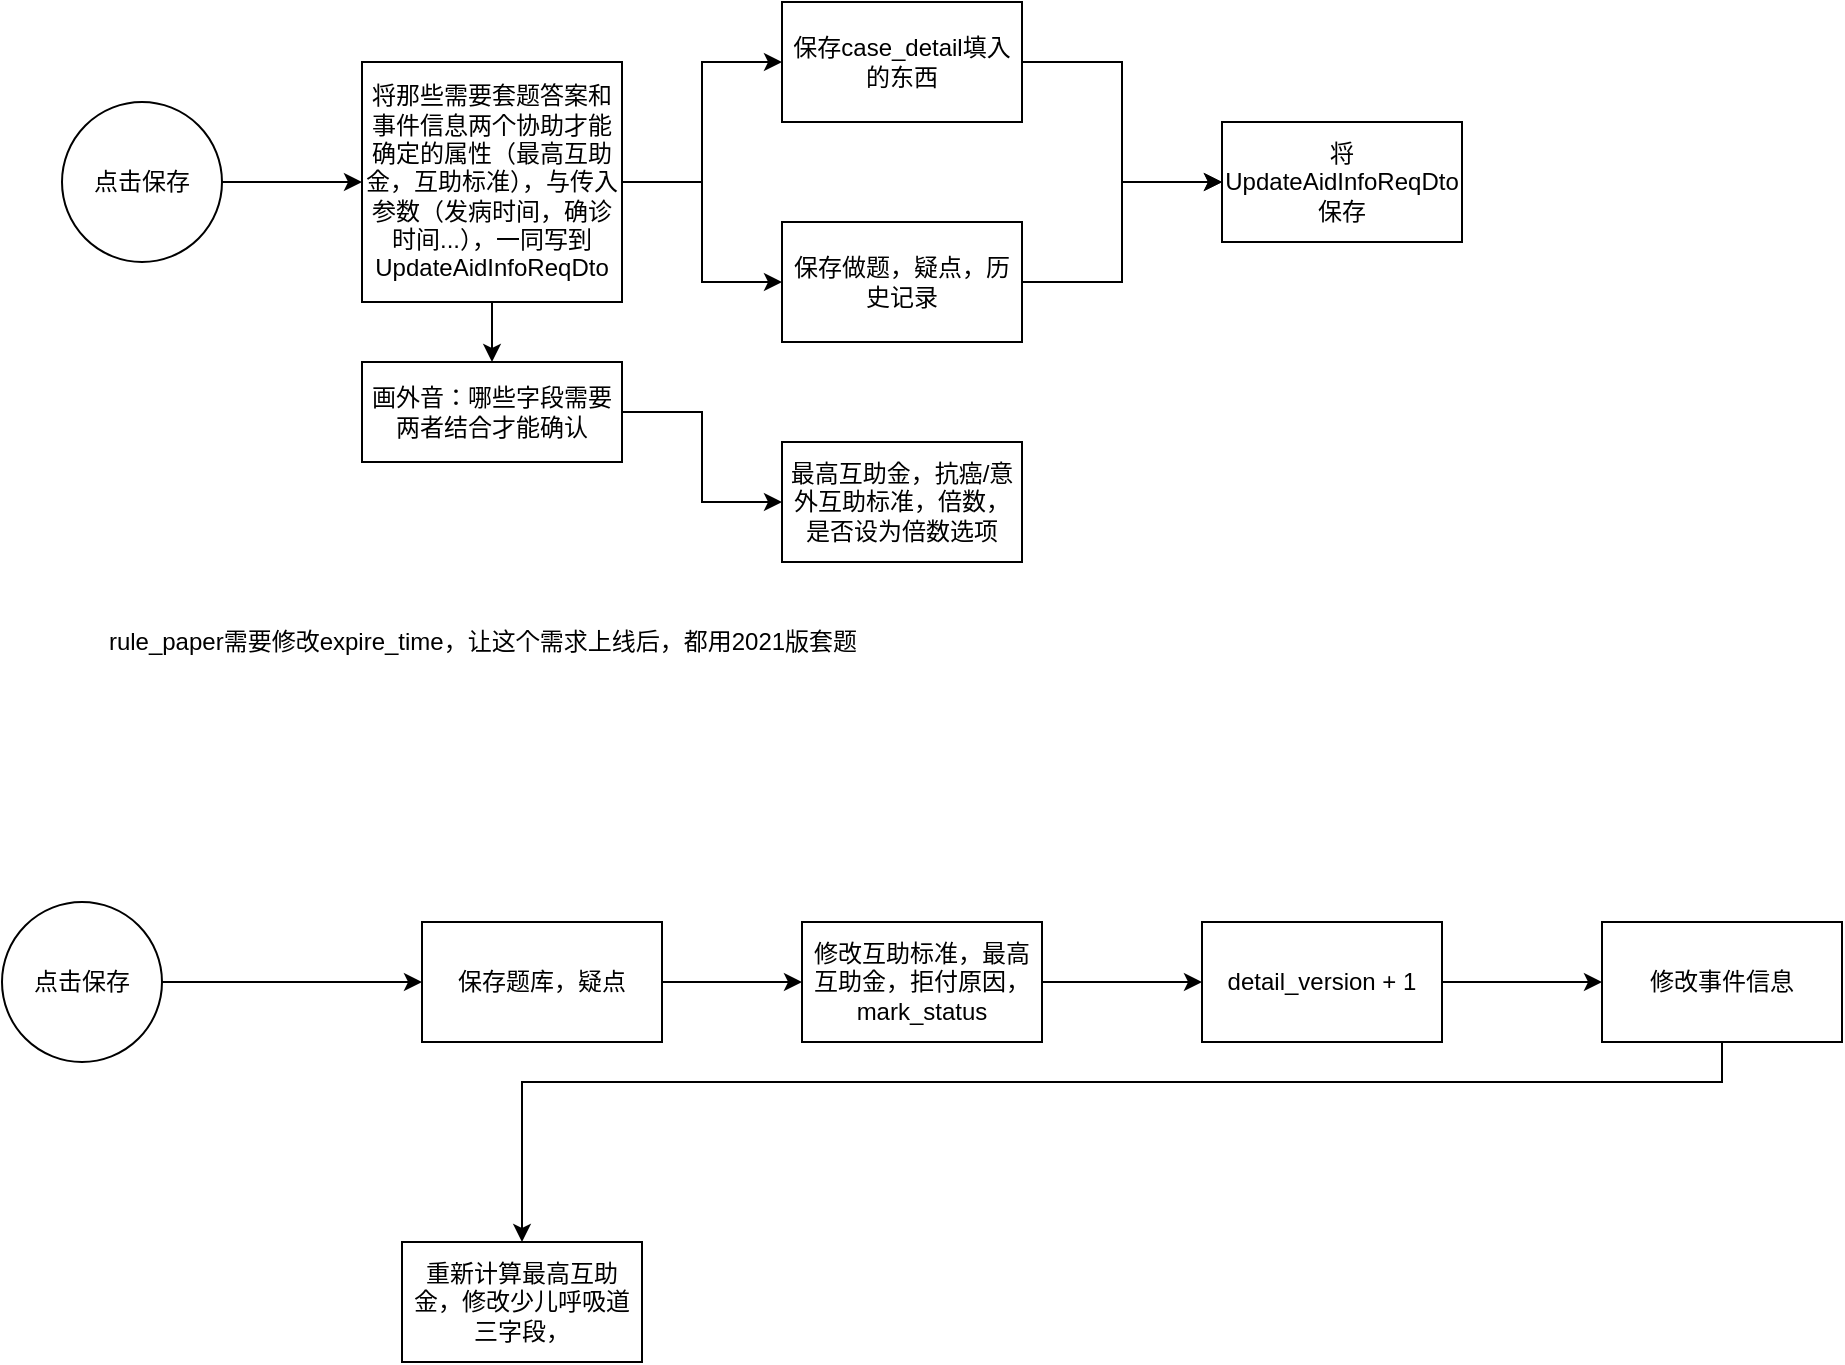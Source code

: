 <mxfile version="14.4.7" type="github">
  <diagram id="tNfufQ1iNmTB8dBX_Z1D" name="第 1 页">
    <mxGraphModel dx="1108" dy="451" grid="1" gridSize="10" guides="1" tooltips="1" connect="1" arrows="1" fold="1" page="1" pageScale="1" pageWidth="1920" pageHeight="1200" math="0" shadow="0">
      <root>
        <mxCell id="0" />
        <mxCell id="1" parent="0" />
        <mxCell id="rwavJMaWbxxaLGNkcfbu-3" value="" style="edgeStyle=orthogonalEdgeStyle;rounded=0;orthogonalLoop=1;jettySize=auto;html=1;" parent="1" source="rwavJMaWbxxaLGNkcfbu-1" target="rwavJMaWbxxaLGNkcfbu-2" edge="1">
          <mxGeometry relative="1" as="geometry" />
        </mxCell>
        <mxCell id="rwavJMaWbxxaLGNkcfbu-8" style="edgeStyle=orthogonalEdgeStyle;rounded=0;orthogonalLoop=1;jettySize=auto;html=1;entryX=0;entryY=0.5;entryDx=0;entryDy=0;" parent="1" source="rwavJMaWbxxaLGNkcfbu-1" target="rwavJMaWbxxaLGNkcfbu-4" edge="1">
          <mxGeometry relative="1" as="geometry" />
        </mxCell>
        <mxCell id="rwavJMaWbxxaLGNkcfbu-17" value="" style="edgeStyle=orthogonalEdgeStyle;rounded=0;orthogonalLoop=1;jettySize=auto;html=1;" parent="1" source="rwavJMaWbxxaLGNkcfbu-1" target="rwavJMaWbxxaLGNkcfbu-16" edge="1">
          <mxGeometry relative="1" as="geometry" />
        </mxCell>
        <mxCell id="rwavJMaWbxxaLGNkcfbu-1" value="将那些需要套题答案和事件信息两个协助才能确定的属性（最高互助金，互助标准），与传入参数（发病时间，确诊时间...），一同写到UpdateAidInfoReqDto" style="rounded=0;whiteSpace=wrap;html=1;" parent="1" vertex="1">
          <mxGeometry x="280" y="110" width="130" height="120" as="geometry" />
        </mxCell>
        <mxCell id="rwavJMaWbxxaLGNkcfbu-7" value="" style="edgeStyle=orthogonalEdgeStyle;rounded=0;orthogonalLoop=1;jettySize=auto;html=1;entryX=0;entryY=0.5;entryDx=0;entryDy=0;" parent="1" source="rwavJMaWbxxaLGNkcfbu-2" target="rwavJMaWbxxaLGNkcfbu-6" edge="1">
          <mxGeometry relative="1" as="geometry" />
        </mxCell>
        <mxCell id="rwavJMaWbxxaLGNkcfbu-2" value="保存做题，疑点，历史记录" style="whiteSpace=wrap;html=1;rounded=0;" parent="1" vertex="1">
          <mxGeometry x="490" y="190" width="120" height="60" as="geometry" />
        </mxCell>
        <mxCell id="rwavJMaWbxxaLGNkcfbu-9" style="edgeStyle=orthogonalEdgeStyle;rounded=0;orthogonalLoop=1;jettySize=auto;html=1;entryX=0;entryY=0.5;entryDx=0;entryDy=0;" parent="1" source="rwavJMaWbxxaLGNkcfbu-4" target="rwavJMaWbxxaLGNkcfbu-6" edge="1">
          <mxGeometry relative="1" as="geometry" />
        </mxCell>
        <mxCell id="rwavJMaWbxxaLGNkcfbu-4" value="保存case_detail填入的东西" style="whiteSpace=wrap;html=1;rounded=0;" parent="1" vertex="1">
          <mxGeometry x="490" y="80" width="120" height="60" as="geometry" />
        </mxCell>
        <mxCell id="rwavJMaWbxxaLGNkcfbu-6" value="将UpdateAidInfoReqDto保存" style="whiteSpace=wrap;html=1;rounded=0;" parent="1" vertex="1">
          <mxGeometry x="710" y="140" width="120" height="60" as="geometry" />
        </mxCell>
        <mxCell id="rwavJMaWbxxaLGNkcfbu-11" style="edgeStyle=orthogonalEdgeStyle;rounded=0;orthogonalLoop=1;jettySize=auto;html=1;exitX=1;exitY=0.5;exitDx=0;exitDy=0;" parent="1" source="rwavJMaWbxxaLGNkcfbu-13" target="rwavJMaWbxxaLGNkcfbu-1" edge="1">
          <mxGeometry relative="1" as="geometry">
            <mxPoint x="220" y="170" as="sourcePoint" />
          </mxGeometry>
        </mxCell>
        <mxCell id="rwavJMaWbxxaLGNkcfbu-12" value="rule_paper需要修改expire_time，让这个需求上线后，都用2021版套题" style="text;html=1;align=center;verticalAlign=middle;resizable=0;points=[];autosize=1;" parent="1" vertex="1">
          <mxGeometry x="140" y="390" width="400" height="20" as="geometry" />
        </mxCell>
        <mxCell id="rwavJMaWbxxaLGNkcfbu-13" value="点击保存" style="ellipse;whiteSpace=wrap;html=1;aspect=fixed;" parent="1" vertex="1">
          <mxGeometry x="130" y="130" width="80" height="80" as="geometry" />
        </mxCell>
        <mxCell id="rwavJMaWbxxaLGNkcfbu-18" value="" style="edgeStyle=orthogonalEdgeStyle;rounded=0;orthogonalLoop=1;jettySize=auto;html=1;entryX=0;entryY=0.5;entryDx=0;entryDy=0;" parent="1" source="rwavJMaWbxxaLGNkcfbu-16" target="rwavJMaWbxxaLGNkcfbu-19" edge="1">
          <mxGeometry relative="1" as="geometry">
            <mxPoint x="480" y="285" as="targetPoint" />
          </mxGeometry>
        </mxCell>
        <mxCell id="rwavJMaWbxxaLGNkcfbu-16" value="画外音：哪些字段需要两者结合才能确认" style="rounded=0;whiteSpace=wrap;html=1;" parent="1" vertex="1">
          <mxGeometry x="280" y="260" width="130" height="50" as="geometry" />
        </mxCell>
        <mxCell id="rwavJMaWbxxaLGNkcfbu-19" value="最高互助金，抗癌/意外互助标准，倍数，是否设为倍数选项" style="whiteSpace=wrap;html=1;" parent="1" vertex="1">
          <mxGeometry x="490" y="300" width="120" height="60" as="geometry" />
        </mxCell>
        <mxCell id="bs-0sXIdYob6VWZTuJvX-3" style="edgeStyle=orthogonalEdgeStyle;rounded=0;orthogonalLoop=1;jettySize=auto;html=1;" edge="1" parent="1" source="bs-0sXIdYob6VWZTuJvX-1" target="bs-0sXIdYob6VWZTuJvX-2">
          <mxGeometry relative="1" as="geometry" />
        </mxCell>
        <mxCell id="bs-0sXIdYob6VWZTuJvX-1" value="点击保存" style="ellipse;whiteSpace=wrap;html=1;aspect=fixed;" vertex="1" parent="1">
          <mxGeometry x="100" y="530" width="80" height="80" as="geometry" />
        </mxCell>
        <mxCell id="bs-0sXIdYob6VWZTuJvX-5" style="edgeStyle=orthogonalEdgeStyle;rounded=0;orthogonalLoop=1;jettySize=auto;html=1;" edge="1" parent="1" source="bs-0sXIdYob6VWZTuJvX-2" target="bs-0sXIdYob6VWZTuJvX-4">
          <mxGeometry relative="1" as="geometry" />
        </mxCell>
        <mxCell id="bs-0sXIdYob6VWZTuJvX-2" value="保存题库，疑点" style="rounded=0;whiteSpace=wrap;html=1;" vertex="1" parent="1">
          <mxGeometry x="310" y="540" width="120" height="60" as="geometry" />
        </mxCell>
        <mxCell id="bs-0sXIdYob6VWZTuJvX-7" value="" style="edgeStyle=orthogonalEdgeStyle;rounded=0;orthogonalLoop=1;jettySize=auto;html=1;" edge="1" parent="1" source="bs-0sXIdYob6VWZTuJvX-4" target="bs-0sXIdYob6VWZTuJvX-6">
          <mxGeometry relative="1" as="geometry" />
        </mxCell>
        <mxCell id="bs-0sXIdYob6VWZTuJvX-4" value="修改互助标准，最高互助金，拒付原因，mark_status" style="whiteSpace=wrap;html=1;" vertex="1" parent="1">
          <mxGeometry x="500" y="540" width="120" height="60" as="geometry" />
        </mxCell>
        <mxCell id="bs-0sXIdYob6VWZTuJvX-9" value="" style="edgeStyle=orthogonalEdgeStyle;rounded=0;orthogonalLoop=1;jettySize=auto;html=1;" edge="1" parent="1" source="bs-0sXIdYob6VWZTuJvX-6" target="bs-0sXIdYob6VWZTuJvX-8">
          <mxGeometry relative="1" as="geometry" />
        </mxCell>
        <mxCell id="bs-0sXIdYob6VWZTuJvX-6" value="detail_version + 1" style="whiteSpace=wrap;html=1;" vertex="1" parent="1">
          <mxGeometry x="700" y="540" width="120" height="60" as="geometry" />
        </mxCell>
        <mxCell id="bs-0sXIdYob6VWZTuJvX-11" value="" style="edgeStyle=orthogonalEdgeStyle;rounded=0;orthogonalLoop=1;jettySize=auto;html=1;" edge="1" parent="1" source="bs-0sXIdYob6VWZTuJvX-8" target="bs-0sXIdYob6VWZTuJvX-10">
          <mxGeometry relative="1" as="geometry">
            <Array as="points">
              <mxPoint x="960" y="620" />
              <mxPoint x="360" y="620" />
            </Array>
          </mxGeometry>
        </mxCell>
        <mxCell id="bs-0sXIdYob6VWZTuJvX-8" value="修改事件信息" style="whiteSpace=wrap;html=1;" vertex="1" parent="1">
          <mxGeometry x="900" y="540" width="120" height="60" as="geometry" />
        </mxCell>
        <mxCell id="bs-0sXIdYob6VWZTuJvX-10" value="重新计算最高互助金，修改少儿呼吸道三字段，" style="whiteSpace=wrap;html=1;" vertex="1" parent="1">
          <mxGeometry x="300" y="700" width="120" height="60" as="geometry" />
        </mxCell>
      </root>
    </mxGraphModel>
  </diagram>
</mxfile>
